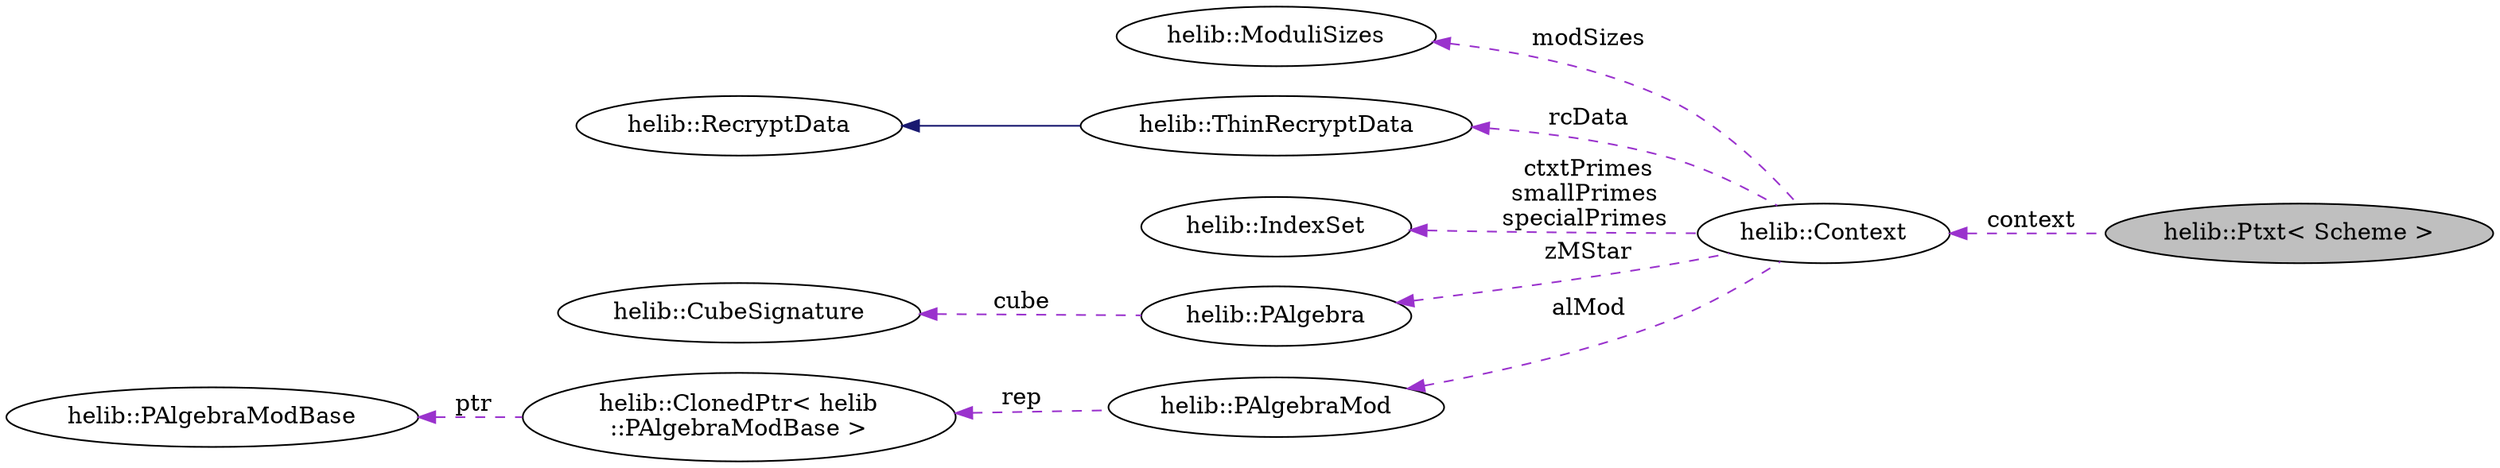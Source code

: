 digraph "helib::Ptxt&lt; Scheme &gt;"
{
  rankdir="LR";
  N1 [label="helib::Ptxt\< Scheme \>",color="black", fillcolor="grey75", style="filled", fontcolor="black"];
  N2 -> N1 [dir="back",color="darkorchid3",style="dashed",label=" context" ];
  N2 [label="helib::Context",color="black", fillcolor="white", style="filled",tooltip="Maintaining the HE scheme parameters. "];
  N3 -> N2 [dir="back",color="darkorchid3",style="dashed",label=" modSizes" ];
  N3 [label="helib::ModuliSizes",color="black", fillcolor="white", style="filled",tooltip="A helper class to map required modulo-sizes to primeSets. "];
  N4 -> N2 [dir="back",color="darkorchid3",style="dashed",label=" rcData" ];
  N4 [label="helib::ThinRecryptData",color="black", fillcolor="white", style="filled",tooltip="Same as above, but for \"thin\" bootstrapping, where the slots are assumed to contain constants..."];
  N5 -> N4 [dir="back",color="midnightblue",style="solid"];
  N5 [label="helib::RecryptData",color="black", fillcolor="white", style="filled",tooltip="A structure to hold recryption-related data inside the Context. "];
  N6 -> N2 [dir="back",color="darkorchid3",style="dashed",label=" ctxtPrimes\nsmallPrimes\nspecialPrimes" ];
  N6 [label="helib::IndexSet",color="black", fillcolor="white", style="filled",tooltip="A dynamic set of non-negative integers. "];
  N7 -> N2 [dir="back",color="darkorchid3",style="dashed",label=" zMStar" ];
  N7 [label="helib::PAlgebra",color="black", fillcolor="white", style="filled",tooltip="The structure of (Z/mZ)* /(p) "];
  N8 -> N7 [dir="back",color="darkorchid3",style="dashed",label=" cube" ];
  N8 [label="helib::CubeSignature",color="black", fillcolor="white", style="filled",tooltip="Holds a vector of dimensions for a hypercube and some additional data. "];
  N9 -> N2 [dir="back",color="darkorchid3",style="dashed",label=" alMod" ];
  N9 [label="helib::PAlgebraMod",color="black", fillcolor="white", style="filled",tooltip="The structure of Z[X]/(Phi_m(X), p) "];
  N10 -> N9 [dir="back",color="darkorchid3",style="dashed",label=" rep" ];
  N10 [label="helib::ClonedPtr\< helib\l::PAlgebraModBase \>",color="black", fillcolor="white", style="filled"];
  N11 -> N10 [dir="back",color="darkorchid3",style="dashed",label=" ptr" ];
  N11 [label="helib::PAlgebraModBase",color="black", fillcolor="white", style="filled",tooltip="Virtual base class for PAlgebraMod. "];
}
